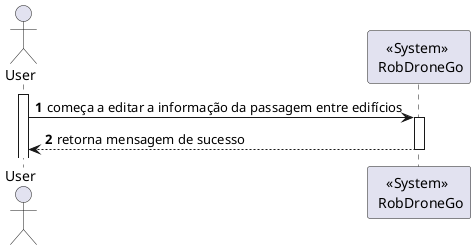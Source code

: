 @startuml
'https://plantuml.com/sequence-diagram

autonumber

Actor User
participant "<<System>> \n RobDroneGo" as sys
activate User
User -> sys: começa a editar a informação da passagem entre edifícios
activate sys
sys--> User: retorna mensagem de sucesso
deactivate sys
@enduml